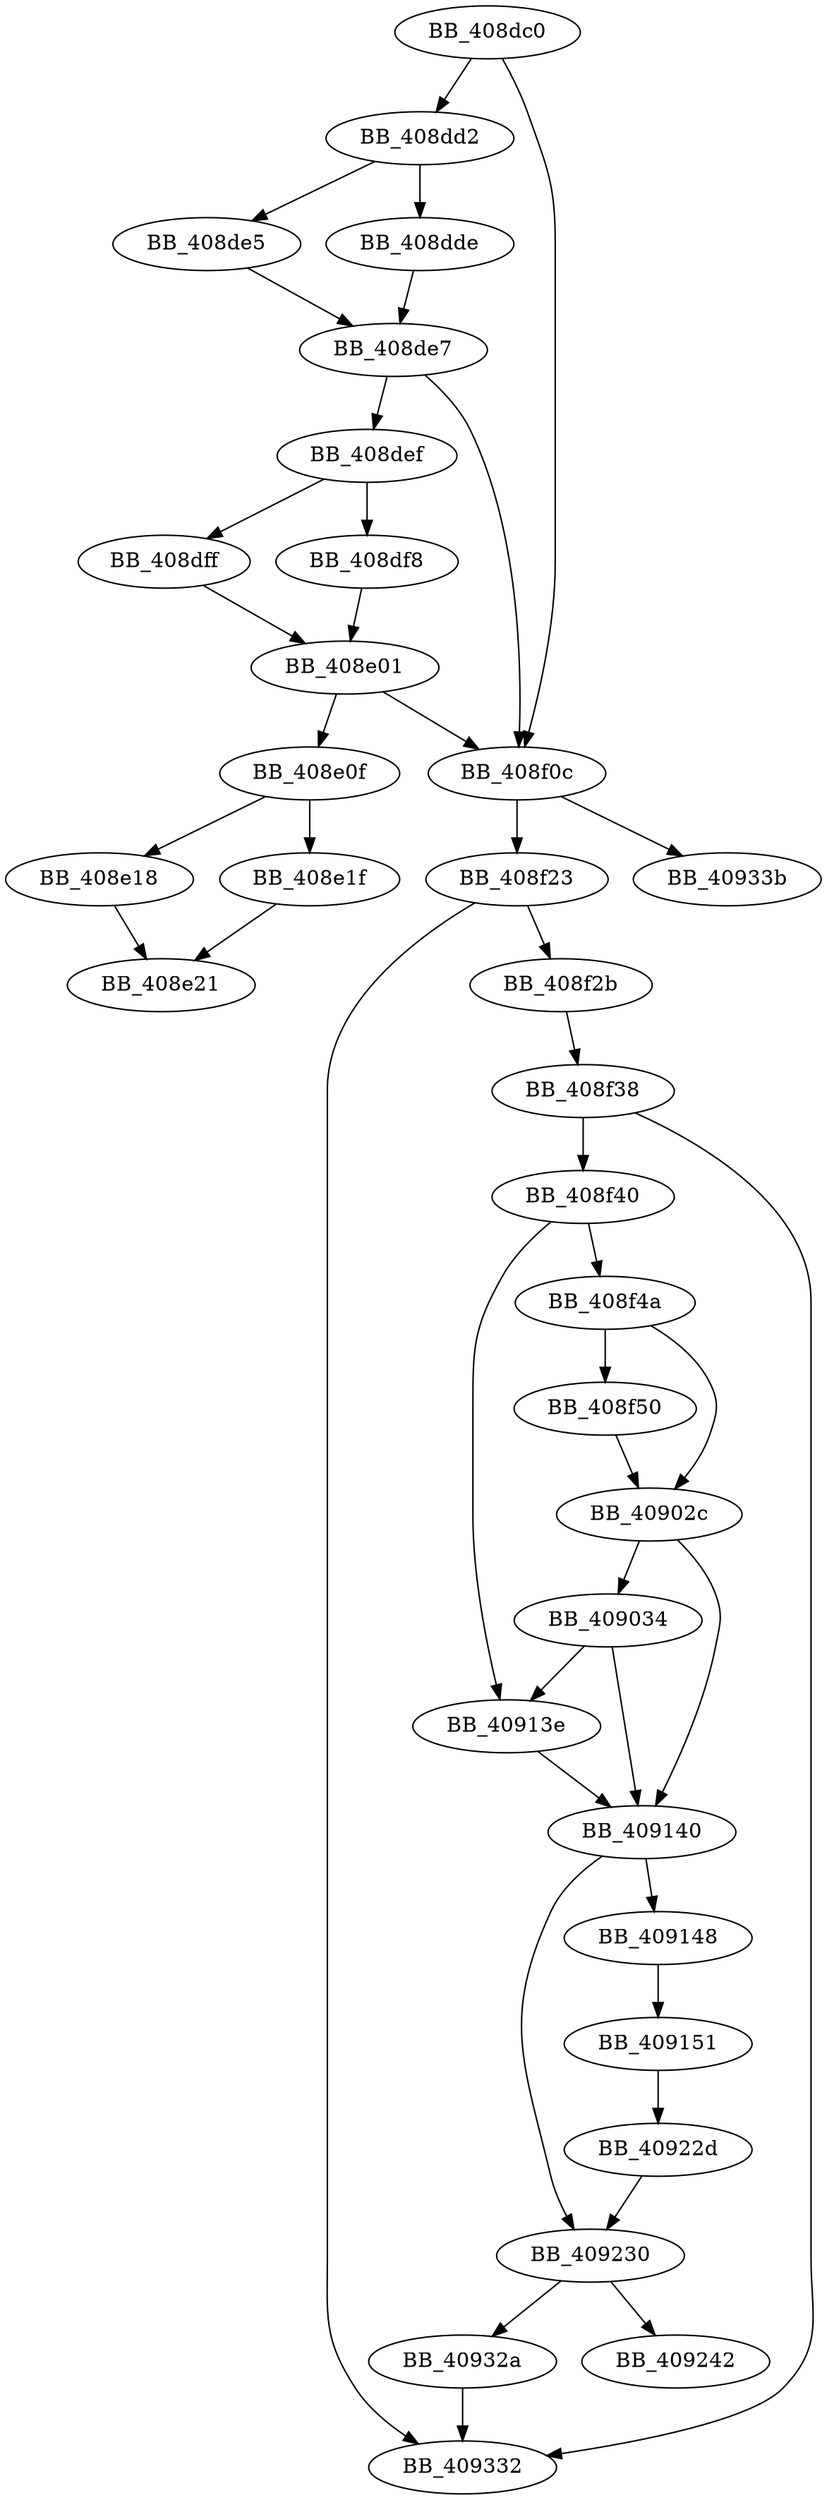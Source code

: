DiGraph sub_408DC0{
BB_408dc0->BB_408dd2
BB_408dc0->BB_408f0c
BB_408dd2->BB_408dde
BB_408dd2->BB_408de5
BB_408dde->BB_408de7
BB_408de5->BB_408de7
BB_408de7->BB_408def
BB_408de7->BB_408f0c
BB_408def->BB_408df8
BB_408def->BB_408dff
BB_408df8->BB_408e01
BB_408dff->BB_408e01
BB_408e01->BB_408e0f
BB_408e01->BB_408f0c
BB_408e0f->BB_408e18
BB_408e0f->BB_408e1f
BB_408e18->BB_408e21
BB_408e1f->BB_408e21
BB_408f0c->BB_408f23
BB_408f0c->BB_40933b
BB_408f23->BB_408f2b
BB_408f23->BB_409332
BB_408f2b->BB_408f38
BB_408f38->BB_408f40
BB_408f38->BB_409332
BB_408f40->BB_408f4a
BB_408f40->BB_40913e
BB_408f4a->BB_408f50
BB_408f4a->BB_40902c
BB_408f50->BB_40902c
BB_40902c->BB_409034
BB_40902c->BB_409140
BB_409034->BB_40913e
BB_409034->BB_409140
BB_40913e->BB_409140
BB_409140->BB_409148
BB_409140->BB_409230
BB_409148->BB_409151
BB_409151->BB_40922d
BB_40922d->BB_409230
BB_409230->BB_409242
BB_409230->BB_40932a
BB_40932a->BB_409332
}
